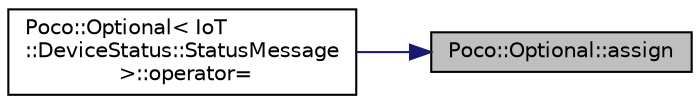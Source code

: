 digraph "Poco::Optional::assign"
{
 // LATEX_PDF_SIZE
  edge [fontname="Helvetica",fontsize="10",labelfontname="Helvetica",labelfontsize="10"];
  node [fontname="Helvetica",fontsize="10",shape=record];
  rankdir="RL";
  Node1 [label="Poco::Optional::assign",height=0.2,width=0.4,color="black", fillcolor="grey75", style="filled", fontcolor="black",tooltip="Assigns a value to the Optional."];
  Node1 -> Node2 [dir="back",color="midnightblue",fontsize="10",style="solid"];
  Node2 [label="Poco::Optional\< IoT\l::DeviceStatus::StatusMessage\l \>::operator=",height=0.2,width=0.4,color="black", fillcolor="white", style="filled",URL="$classPoco_1_1Optional.html#aeb73bb245dc5bd80b4e4a2ce94c86558",tooltip=" "];
}
